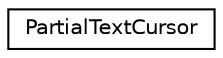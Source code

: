 digraph "Graphical Class Hierarchy"
{
 // LATEX_PDF_SIZE
  edge [fontname="Helvetica",fontsize="10",labelfontname="Helvetica",labelfontsize="10"];
  node [fontname="Helvetica",fontsize="10",shape=record];
  rankdir="LR";
  Node0 [label="PartialTextCursor",height=0.2,width=0.4,color="black", fillcolor="white", style="filled",URL="$classPartialTextCursor.html",tooltip=" "];
}

